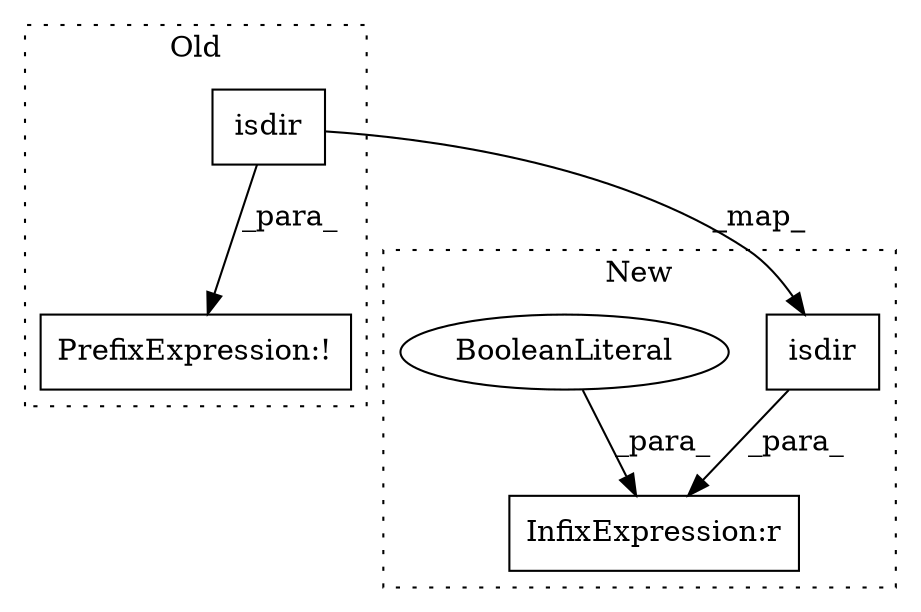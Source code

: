 digraph G {
subgraph cluster0 {
1 [label="isdir" a="32" s="1618,1633" l="6,1" shape="box"];
3 [label="PrefixExpression:!" a="38" s="1609" l="1" shape="box"];
label = "Old";
style="dotted";
}
subgraph cluster1 {
2 [label="isdir" a="32" s="1617,1632" l="6,1" shape="box"];
4 [label="InfixExpression:r" a="27" s="1633" l="4" shape="box"];
5 [label="BooleanLiteral" a="9" s="1637" l="5" shape="ellipse"];
label = "New";
style="dotted";
}
1 -> 2 [label="_map_"];
1 -> 3 [label="_para_"];
2 -> 4 [label="_para_"];
5 -> 4 [label="_para_"];
}